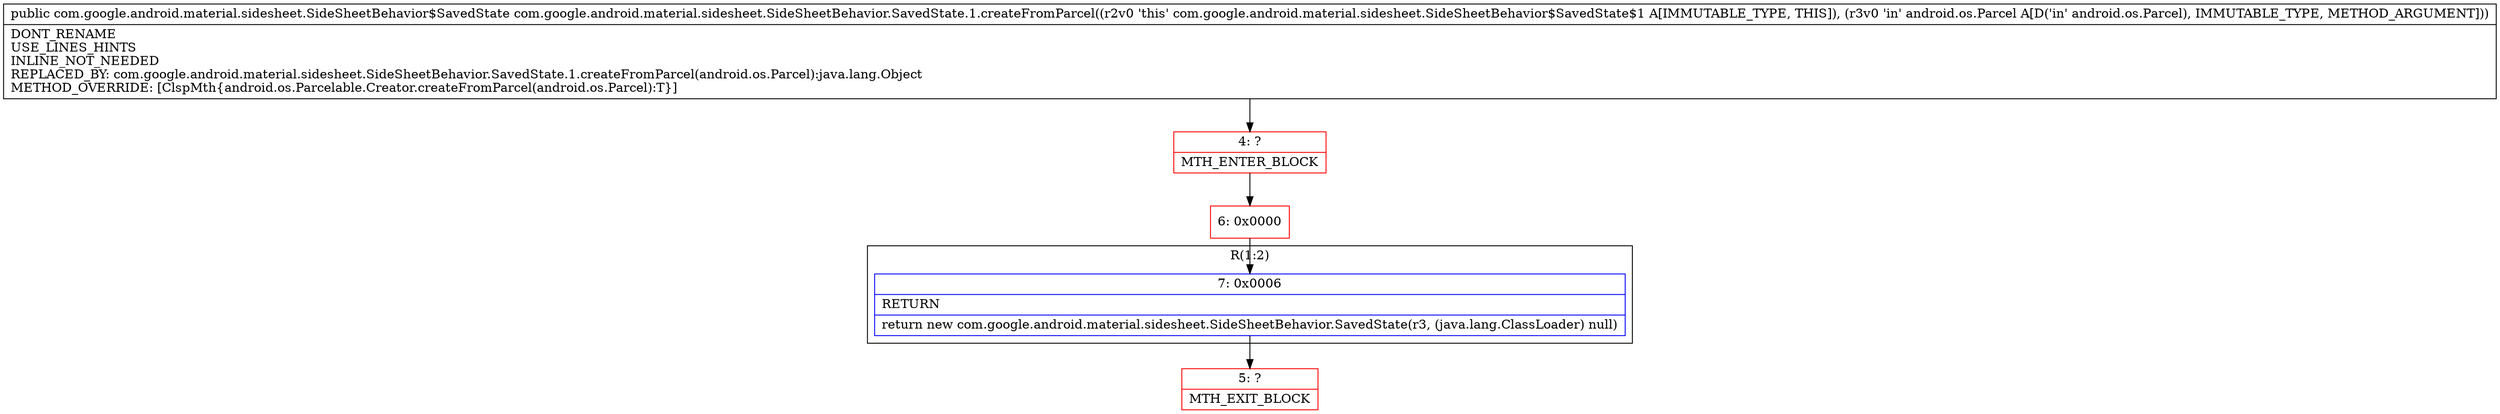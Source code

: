 digraph "CFG forcom.google.android.material.sidesheet.SideSheetBehavior.SavedState.1.createFromParcel(Landroid\/os\/Parcel;)Lcom\/google\/android\/material\/sidesheet\/SideSheetBehavior$SavedState;" {
subgraph cluster_Region_789979471 {
label = "R(1:2)";
node [shape=record,color=blue];
Node_7 [shape=record,label="{7\:\ 0x0006|RETURN\l|return new com.google.android.material.sidesheet.SideSheetBehavior.SavedState(r3, (java.lang.ClassLoader) null)\l}"];
}
Node_4 [shape=record,color=red,label="{4\:\ ?|MTH_ENTER_BLOCK\l}"];
Node_6 [shape=record,color=red,label="{6\:\ 0x0000}"];
Node_5 [shape=record,color=red,label="{5\:\ ?|MTH_EXIT_BLOCK\l}"];
MethodNode[shape=record,label="{public com.google.android.material.sidesheet.SideSheetBehavior$SavedState com.google.android.material.sidesheet.SideSheetBehavior.SavedState.1.createFromParcel((r2v0 'this' com.google.android.material.sidesheet.SideSheetBehavior$SavedState$1 A[IMMUTABLE_TYPE, THIS]), (r3v0 'in' android.os.Parcel A[D('in' android.os.Parcel), IMMUTABLE_TYPE, METHOD_ARGUMENT]))  | DONT_RENAME\lUSE_LINES_HINTS\lINLINE_NOT_NEEDED\lREPLACED_BY: com.google.android.material.sidesheet.SideSheetBehavior.SavedState.1.createFromParcel(android.os.Parcel):java.lang.Object\lMETHOD_OVERRIDE: [ClspMth\{android.os.Parcelable.Creator.createFromParcel(android.os.Parcel):T\}]\l}"];
MethodNode -> Node_4;Node_7 -> Node_5;
Node_4 -> Node_6;
Node_6 -> Node_7;
}

